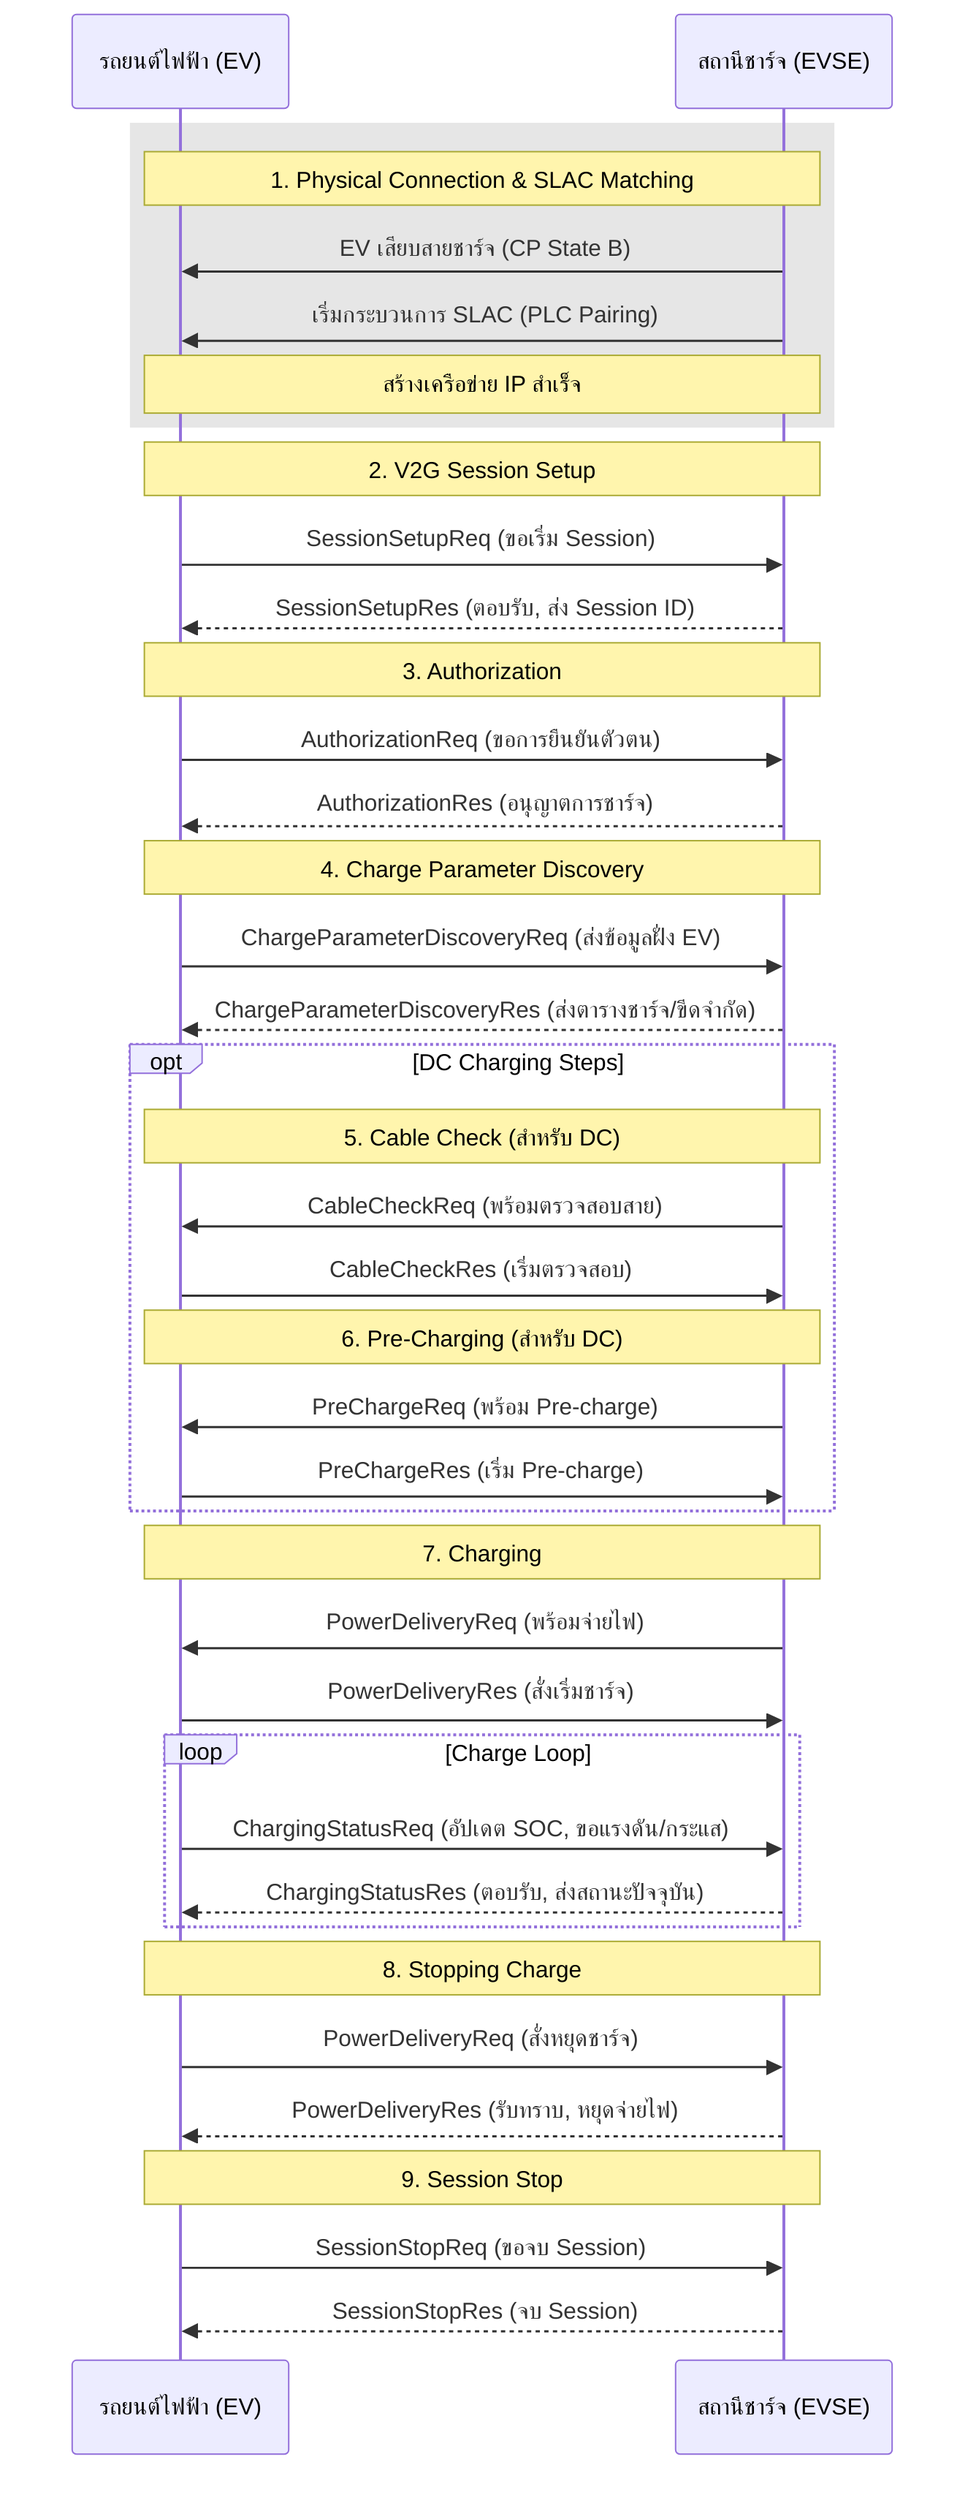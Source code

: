 sequenceDiagram
    participant EV as รถยนต์ไฟฟ้า (EV)
    participant EVSE as สถานีชาร์จ (EVSE)

    rect rgb(230, 230, 230)
        Note over EV, EVSE: 1. Physical Connection & SLAC Matching
        EVSE->>EV: EV เสียบสายชาร์จ (CP State B)
        EVSE->>EV: เริ่มกระบวนการ SLAC (PLC Pairing)
        Note over EV, EVSE: สร้างเครือข่าย IP สำเร็จ
    end

    Note over EV, EVSE: 2. V2G Session Setup
    EV->>EVSE: SessionSetupReq (ขอเริ่ม Session)
    EVSE-->>EV: SessionSetupRes (ตอบรับ, ส่ง Session ID)

    Note over EV, EVSE: 3. Authorization
    EV->>EVSE: AuthorizationReq (ขอการยืนยันตัวตน)
    EVSE-->>EV: AuthorizationRes (อนุญาตการชาร์จ)

    Note over EV, EVSE: 4. Charge Parameter Discovery
    EV->>EVSE: ChargeParameterDiscoveryReq (ส่งข้อมูลฝั่ง EV)
    EVSE-->>EV: ChargeParameterDiscoveryRes (ส่งตารางชาร์จ/ขีดจำกัด)

    opt DC Charging Steps
        Note over EV, EVSE: 5. Cable Check (สำหรับ DC)
        EVSE->>EV: CableCheckReq (พร้อมตรวจสอบสาย)
        EV->>EVSE: CableCheckRes (เริ่มตรวจสอบ)

        Note over EV, EVSE: 6. Pre-Charging (สำหรับ DC)
        EVSE->>EV: PreChargeReq (พร้อม Pre-charge)
        EV->>EVSE: PreChargeRes (เริ่ม Pre-charge)
    end

    Note over EV, EVSE: 7. Charging
    EVSE->>EV: PowerDeliveryReq (พร้อมจ่ายไฟ)
    EV->>EVSE: PowerDeliveryRes (สั่งเริ่มชาร์จ)

    loop Charge Loop
        EV->>EVSE: ChargingStatusReq (อัปเดต SOC, ขอแรงดัน/กระแส)
        EVSE-->>EV: ChargingStatusRes (ตอบรับ, ส่งสถานะปัจจุบัน)
    end

    Note over EV, EVSE: 8. Stopping Charge
    EV->>EVSE: PowerDeliveryReq (สั่งหยุดชาร์จ)
    EVSE-->>EV: PowerDeliveryRes (รับทราบ, หยุดจ่ายไฟ)

    Note over EV, EVSE: 9. Session Stop
    EV->>EVSE: SessionStopReq (ขอจบ Session)
    EVSE-->>EV: SessionStopRes (จบ Session)
